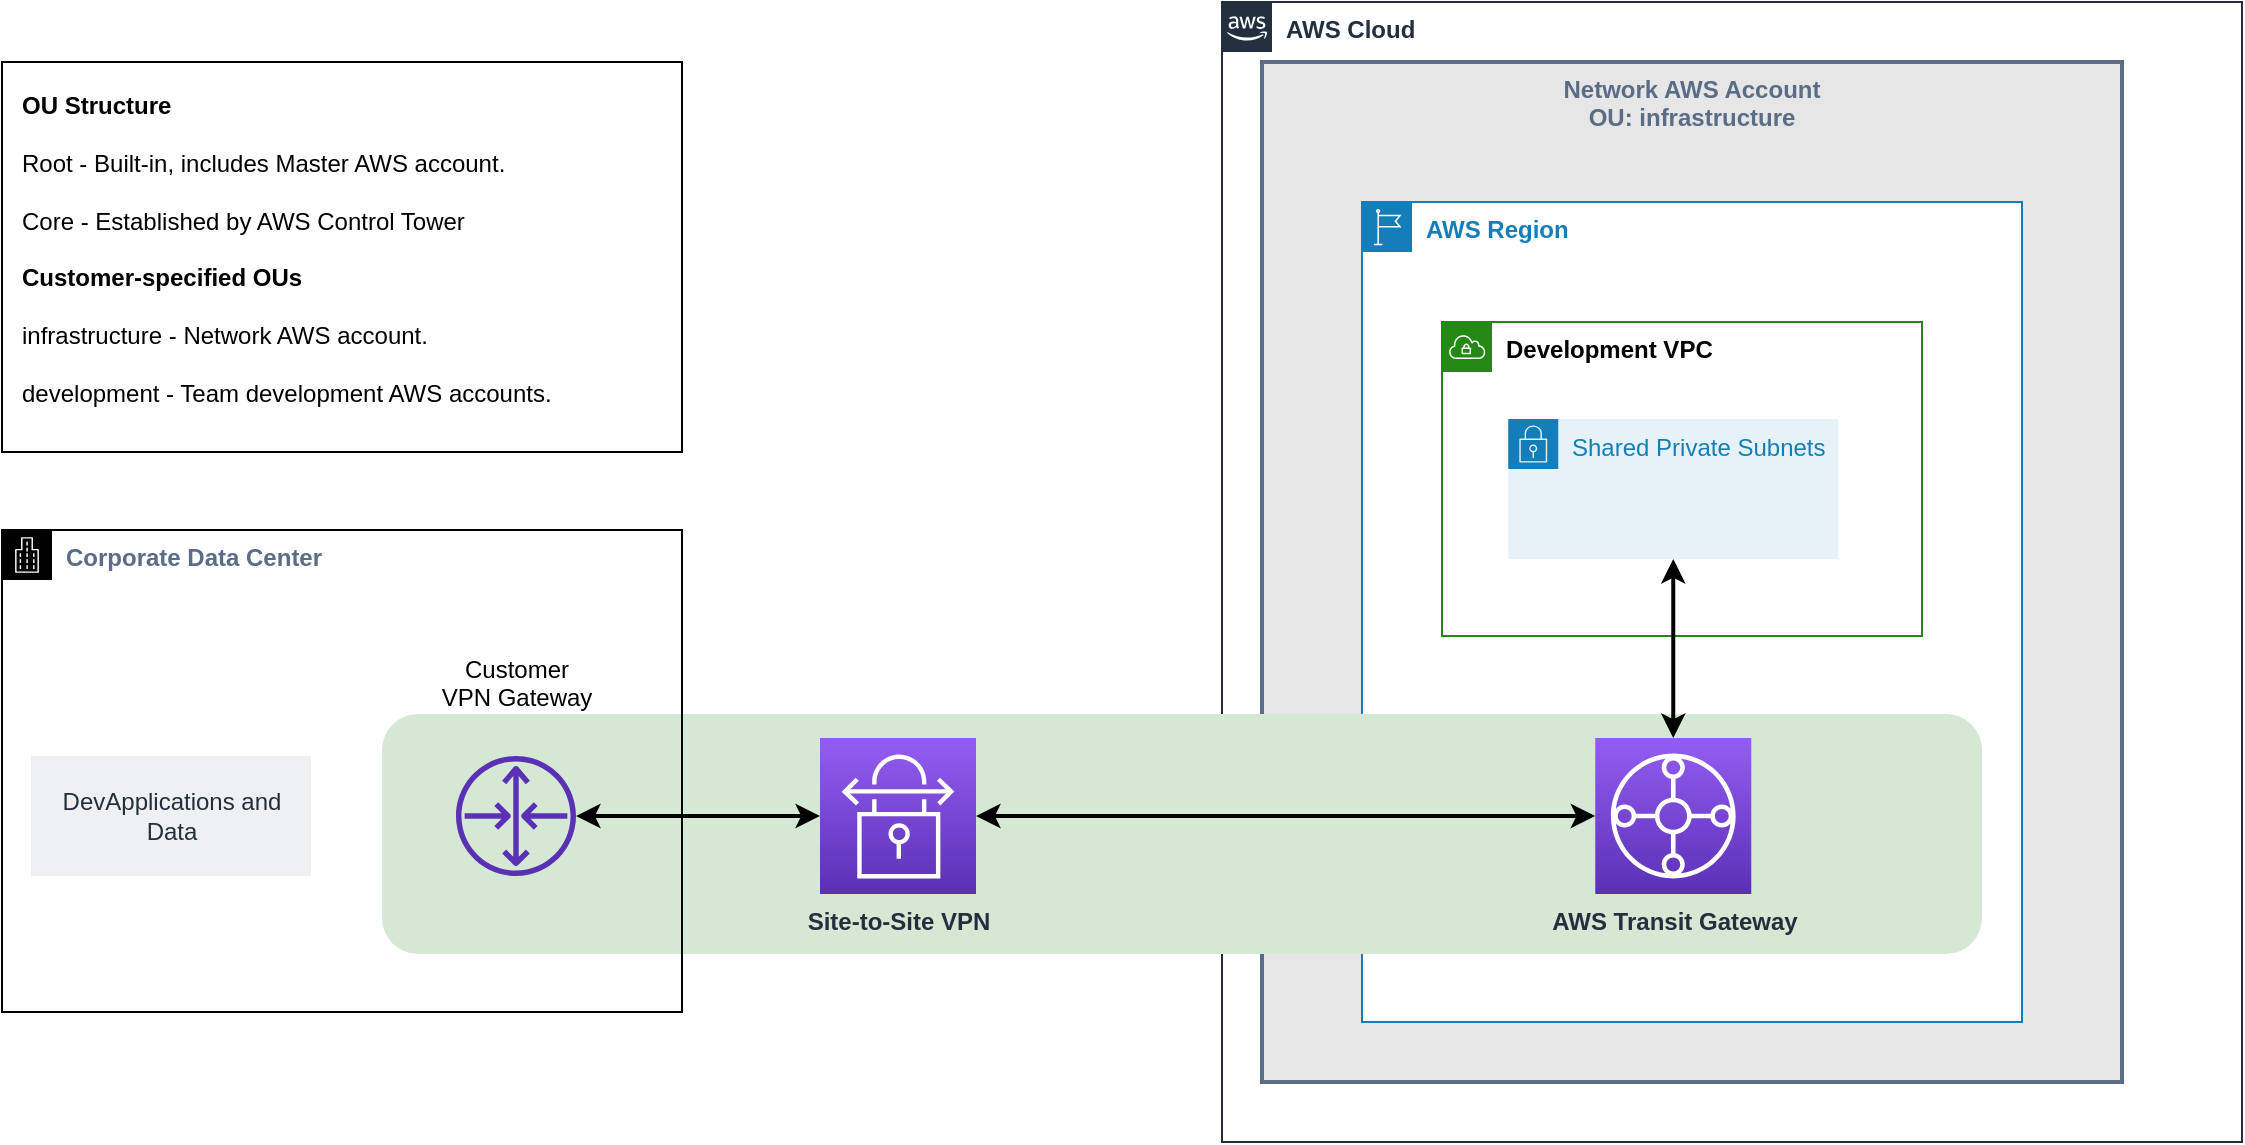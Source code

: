 <mxfile version="13.0.3" type="device"><diagram id="yeVglovjEewW3CyCj8n-" name="Page-1"><mxGraphModel dx="1332" dy="989" grid="1" gridSize="10" guides="1" tooltips="1" connect="1" arrows="1" fold="1" page="1" pageScale="1" pageWidth="1100" pageHeight="850" math="0" shadow="0"><root><mxCell id="0"/><mxCell id="1" parent="0"/><mxCell id="b1fsOZ4Van6EIsIrRIbN-1" value="AWS Cloud" style="points=[[0,0],[0.25,0],[0.5,0],[0.75,0],[1,0],[1,0.25],[1,0.5],[1,0.75],[1,1],[0.75,1],[0.5,1],[0.25,1],[0,1],[0,0.75],[0,0.5],[0,0.25]];outlineConnect=0;gradientColor=none;html=1;whiteSpace=wrap;fontSize=12;fontStyle=1;shape=mxgraph.aws4.group;grIcon=mxgraph.aws4.group_aws_cloud_alt;strokeColor=#232F3E;fillColor=none;verticalAlign=top;align=left;spacingLeft=30;fontColor=#232F3E;dashed=0;" vertex="1" parent="1"><mxGeometry x="650" y="30" width="510" height="570" as="geometry"/></mxCell><mxCell id="b1fsOZ4Van6EIsIrRIbN-2" value="Network AWS Account&#10;OU: infrastructure" style="fillColor=#e6e6e6;strokeColor=#5A6C86;verticalAlign=top;fontStyle=1;fontColor=#5A6C86;strokeWidth=2;" vertex="1" parent="1"><mxGeometry x="670" y="60" width="430" height="510" as="geometry"/></mxCell><mxCell id="b1fsOZ4Van6EIsIrRIbN-3" value="AWS Region" style="points=[[0,0],[0.25,0],[0.5,0],[0.75,0],[1,0],[1,0.25],[1,0.5],[1,0.75],[1,1],[0.75,1],[0.5,1],[0.25,1],[0,1],[0,0.75],[0,0.5],[0,0.25]];outlineConnect=0;gradientColor=none;html=1;whiteSpace=wrap;fontSize=12;fontStyle=1;shape=mxgraph.aws4.group;grIcon=mxgraph.aws4.group_region;strokeColor=#147EBA;fillColor=#ffffff;verticalAlign=top;align=left;spacingLeft=30;fontColor=#147EBA;dashed=0;" vertex="1" parent="1"><mxGeometry x="720" y="130" width="330" height="410" as="geometry"/></mxCell><mxCell id="b1fsOZ4Van6EIsIrRIbN-4" value="" style="rounded=1;whiteSpace=wrap;html=1;strokeWidth=1;fillColor=#d5e8d4;strokeColor=none;" vertex="1" parent="1"><mxGeometry x="230" y="386" width="800" height="120" as="geometry"/></mxCell><mxCell id="b1fsOZ4Van6EIsIrRIbN-5" style="edgeStyle=orthogonalEdgeStyle;rounded=0;orthogonalLoop=1;jettySize=auto;html=1;startArrow=classic;startFill=1;strokeWidth=2;" edge="1" parent="1" source="b1fsOZ4Van6EIsIrRIbN-8" target="b1fsOZ4Van6EIsIrRIbN-14"><mxGeometry relative="1" as="geometry"><Array as="points"/></mxGeometry></mxCell><mxCell id="b1fsOZ4Van6EIsIrRIbN-6" value="Corporate Data Center" style="points=[[0,0],[0.25,0],[0.5,0],[0.75,0],[1,0],[1,0.25],[1,0.5],[1,0.75],[1,1],[0.75,1],[0.5,1],[0.25,1],[0,1],[0,0.75],[0,0.5],[0,0.25]];outlineConnect=0;gradientColor=none;html=1;whiteSpace=wrap;fontSize=12;fontStyle=1;shape=mxgraph.aws4.group;grIcon=mxgraph.aws4.group_corporate_data_center;strokeColor=#000000;fillColor=none;verticalAlign=top;align=left;spacingLeft=30;fontColor=#5A6C86;dashed=0;" vertex="1" parent="1"><mxGeometry x="40" y="294" width="340" height="241" as="geometry"/></mxCell><mxCell id="b1fsOZ4Van6EIsIrRIbN-7" value="DevApplications and Data" style="fillColor=#EFF0F3;strokeColor=none;dashed=0;verticalAlign=middle;fontStyle=0;fontColor=#232F3D;whiteSpace=wrap;" vertex="1" parent="1"><mxGeometry x="54.5" y="407" width="140" height="60" as="geometry"/></mxCell><mxCell id="b1fsOZ4Van6EIsIrRIbN-8" value="Site-to-Site VPN" style="outlineConnect=0;fontColor=#232F3E;gradientColor=#945DF2;gradientDirection=north;fillColor=#5A30B5;strokeColor=#ffffff;dashed=0;verticalLabelPosition=bottom;verticalAlign=top;align=center;html=1;fontSize=12;fontStyle=1;aspect=fixed;shape=mxgraph.aws4.resourceIcon;resIcon=mxgraph.aws4.site_to_site_vpn;labelBackgroundColor=none;" vertex="1" parent="1"><mxGeometry x="449" y="398" width="78" height="78" as="geometry"/></mxCell><mxCell id="b1fsOZ4Van6EIsIrRIbN-9" style="edgeStyle=orthogonalEdgeStyle;rounded=0;orthogonalLoop=1;jettySize=auto;html=1;startArrow=classic;startFill=1;strokeWidth=2;" edge="1" parent="1" source="b1fsOZ4Van6EIsIrRIbN-10" target="b1fsOZ4Van6EIsIrRIbN-8"><mxGeometry relative="1" as="geometry"><mxPoint x="339" y="429.667" as="sourcePoint"/><mxPoint x="764" y="429.667" as="targetPoint"/><Array as="points"/></mxGeometry></mxCell><mxCell id="b1fsOZ4Van6EIsIrRIbN-10" value="" style="outlineConnect=0;fontColor=#232F3E;gradientColor=none;fillColor=#5A30B5;strokeColor=none;dashed=0;verticalLabelPosition=top;verticalAlign=bottom;align=center;html=1;fontSize=12;fontStyle=1;aspect=fixed;pointerEvents=1;shape=mxgraph.aws4.router;labelPosition=center;" vertex="1" parent="1"><mxGeometry x="267" y="407" width="60" height="60" as="geometry"/></mxCell><mxCell id="b1fsOZ4Van6EIsIrRIbN-11" value="&lt;b&gt;OU Structure&lt;/b&gt;&lt;br&gt;&lt;br&gt;Root - Built-in, includes Master AWS account.&lt;br&gt;&lt;br&gt;Core - Established by AWS Control Tower&lt;br&gt;&lt;br&gt;&lt;b&gt;Customer-specified OUs&lt;/b&gt;&lt;br&gt;&lt;br&gt;infrastructure - Network AWS account.&lt;br&gt;&lt;br&gt;development - Team&amp;nbsp;development AWS accounts." style="text;html=1;strokeColor=#000000;fillColor=none;align=left;verticalAlign=top;whiteSpace=wrap;rounded=0;spacing=10;" vertex="1" parent="1"><mxGeometry x="40" y="60" width="340" height="195" as="geometry"/></mxCell><mxCell id="b1fsOZ4Van6EIsIrRIbN-12" value="Development VPC" style="points=[[0,0],[0.25,0],[0.5,0],[0.75,0],[1,0],[1,0.25],[1,0.5],[1,0.75],[1,1],[0.75,1],[0.5,1],[0.25,1],[0,1],[0,0.75],[0,0.5],[0,0.25]];outlineConnect=0;gradientColor=none;html=1;whiteSpace=wrap;fontSize=12;fontStyle=1;shape=mxgraph.aws4.group;grIcon=mxgraph.aws4.group_vpc;strokeColor=#248814;fillColor=none;verticalAlign=top;align=left;spacingLeft=30;fontColor=#000000;dashed=0;" vertex="1" parent="1"><mxGeometry x="760" y="190" width="240" height="157" as="geometry"/></mxCell><mxCell id="b1fsOZ4Van6EIsIrRIbN-13" value="Shared Private Subnets" style="points=[[0,0],[0.25,0],[0.5,0],[0.75,0],[1,0],[1,0.25],[1,0.5],[1,0.75],[1,1],[0.75,1],[0.5,1],[0.25,1],[0,1],[0,0.75],[0,0.5],[0,0.25]];outlineConnect=0;gradientColor=none;html=1;whiteSpace=wrap;fontSize=12;fontStyle=0;shape=mxgraph.aws4.group;grIcon=mxgraph.aws4.group_security_group;grStroke=0;strokeColor=#147EBA;fillColor=#E6F2F8;verticalAlign=top;align=left;spacingLeft=30;fontColor=#147EBA;dashed=0;" vertex="1" parent="1"><mxGeometry x="793.13" y="238.5" width="165" height="70" as="geometry"/></mxCell><mxCell id="b1fsOZ4Van6EIsIrRIbN-14" value="AWS Transit Gateway" style="outlineConnect=0;fontColor=#232F3E;gradientColor=#945DF2;gradientDirection=north;fillColor=#5A30B5;strokeColor=#ffffff;dashed=0;verticalLabelPosition=bottom;verticalAlign=top;align=center;html=1;fontSize=12;fontStyle=1;aspect=fixed;shape=mxgraph.aws4.resourceIcon;resIcon=mxgraph.aws4.transit_gateway;" vertex="1" parent="1"><mxGeometry x="836.63" y="398" width="78" height="78" as="geometry"/></mxCell><mxCell id="b1fsOZ4Van6EIsIrRIbN-15" value="Customer&lt;br&gt;VPN Gateway" style="text;html=1;align=center;" vertex="1" parent="1"><mxGeometry x="222" y="350" width="150" height="30" as="geometry"/></mxCell><mxCell id="b1fsOZ4Van6EIsIrRIbN-16" style="edgeStyle=orthogonalEdgeStyle;rounded=0;orthogonalLoop=1;jettySize=auto;html=1;startArrow=classic;startFill=1;strokeWidth=2;entryX=0.5;entryY=1;entryDx=0;entryDy=0;" edge="1" parent="1" source="b1fsOZ4Van6EIsIrRIbN-14" target="b1fsOZ4Van6EIsIrRIbN-13"><mxGeometry relative="1" as="geometry"><Array as="points"/><mxPoint x="408" y="454.8" as="sourcePoint"/><mxPoint x="875" y="350" as="targetPoint"/></mxGeometry></mxCell></root></mxGraphModel></diagram></mxfile>